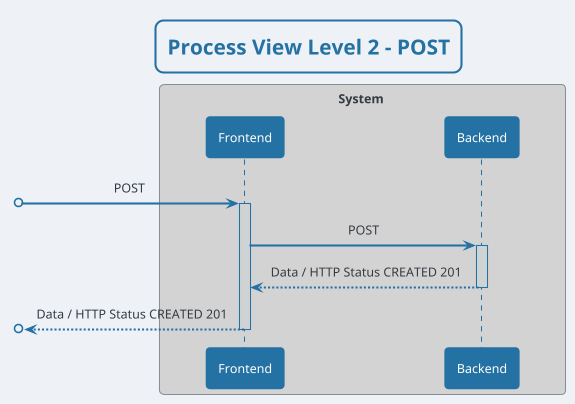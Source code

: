 @startuml

!theme cerulean
skinparam backgroundColor #EEF2F7
skinparam titleBorderRoundCorner 15
skinparam titleBorderThickness 2
skinparam titleBorderColor #2471A3
skinparam titleFontColor #2471A3
skinparam sequenceArrowThickness 2
skinparam defaultTextAlignment center
skinparam sequenceParticipantBorderThickness 2
skinparam sequenceParticipantFontColor white
skinparam sequenceLifeLineBorderColor #2471A3
skinparam sequenceLifeLineBorderThickness 1.5
skinparam sequenceParticipantBackgroundColor #2471A3
skinparam sequenceParticipantBorderColor #2471A3
skinparam ArrowColor #2471A3
skinparam ArrowThickness 2
skinparam sequenceLifeLineBackgroundColor #D0D3D4


title Process View Level 2 - POST

box System #lightgray
participant "Frontend" as Frontend
participant "Backend" as Backend
endbox

[o-> "Frontend" : POST
activate "Frontend"
"Frontend" -> "Backend" : POST
activate "Backend"
"Backend" --> "Frontend" : Data / HTTP Status CREATED 201
deactivate "Backend"

[o<-- "Frontend" : Data / HTTP Status CREATED 201
deactivate "Frontend"

@enduml